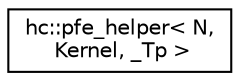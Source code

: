 digraph "Graphical Class Hierarchy"
{
  edge [fontname="Helvetica",fontsize="10",labelfontname="Helvetica",labelfontsize="10"];
  node [fontname="Helvetica",fontsize="10",shape=record];
  rankdir="LR";
  Node1 [label="hc::pfe_helper\< N,\l Kernel, _Tp \>",height=0.2,width=0.4,color="black", fillcolor="white", style="filled",URL="$structhc_1_1pfe__helper.html"];
}
